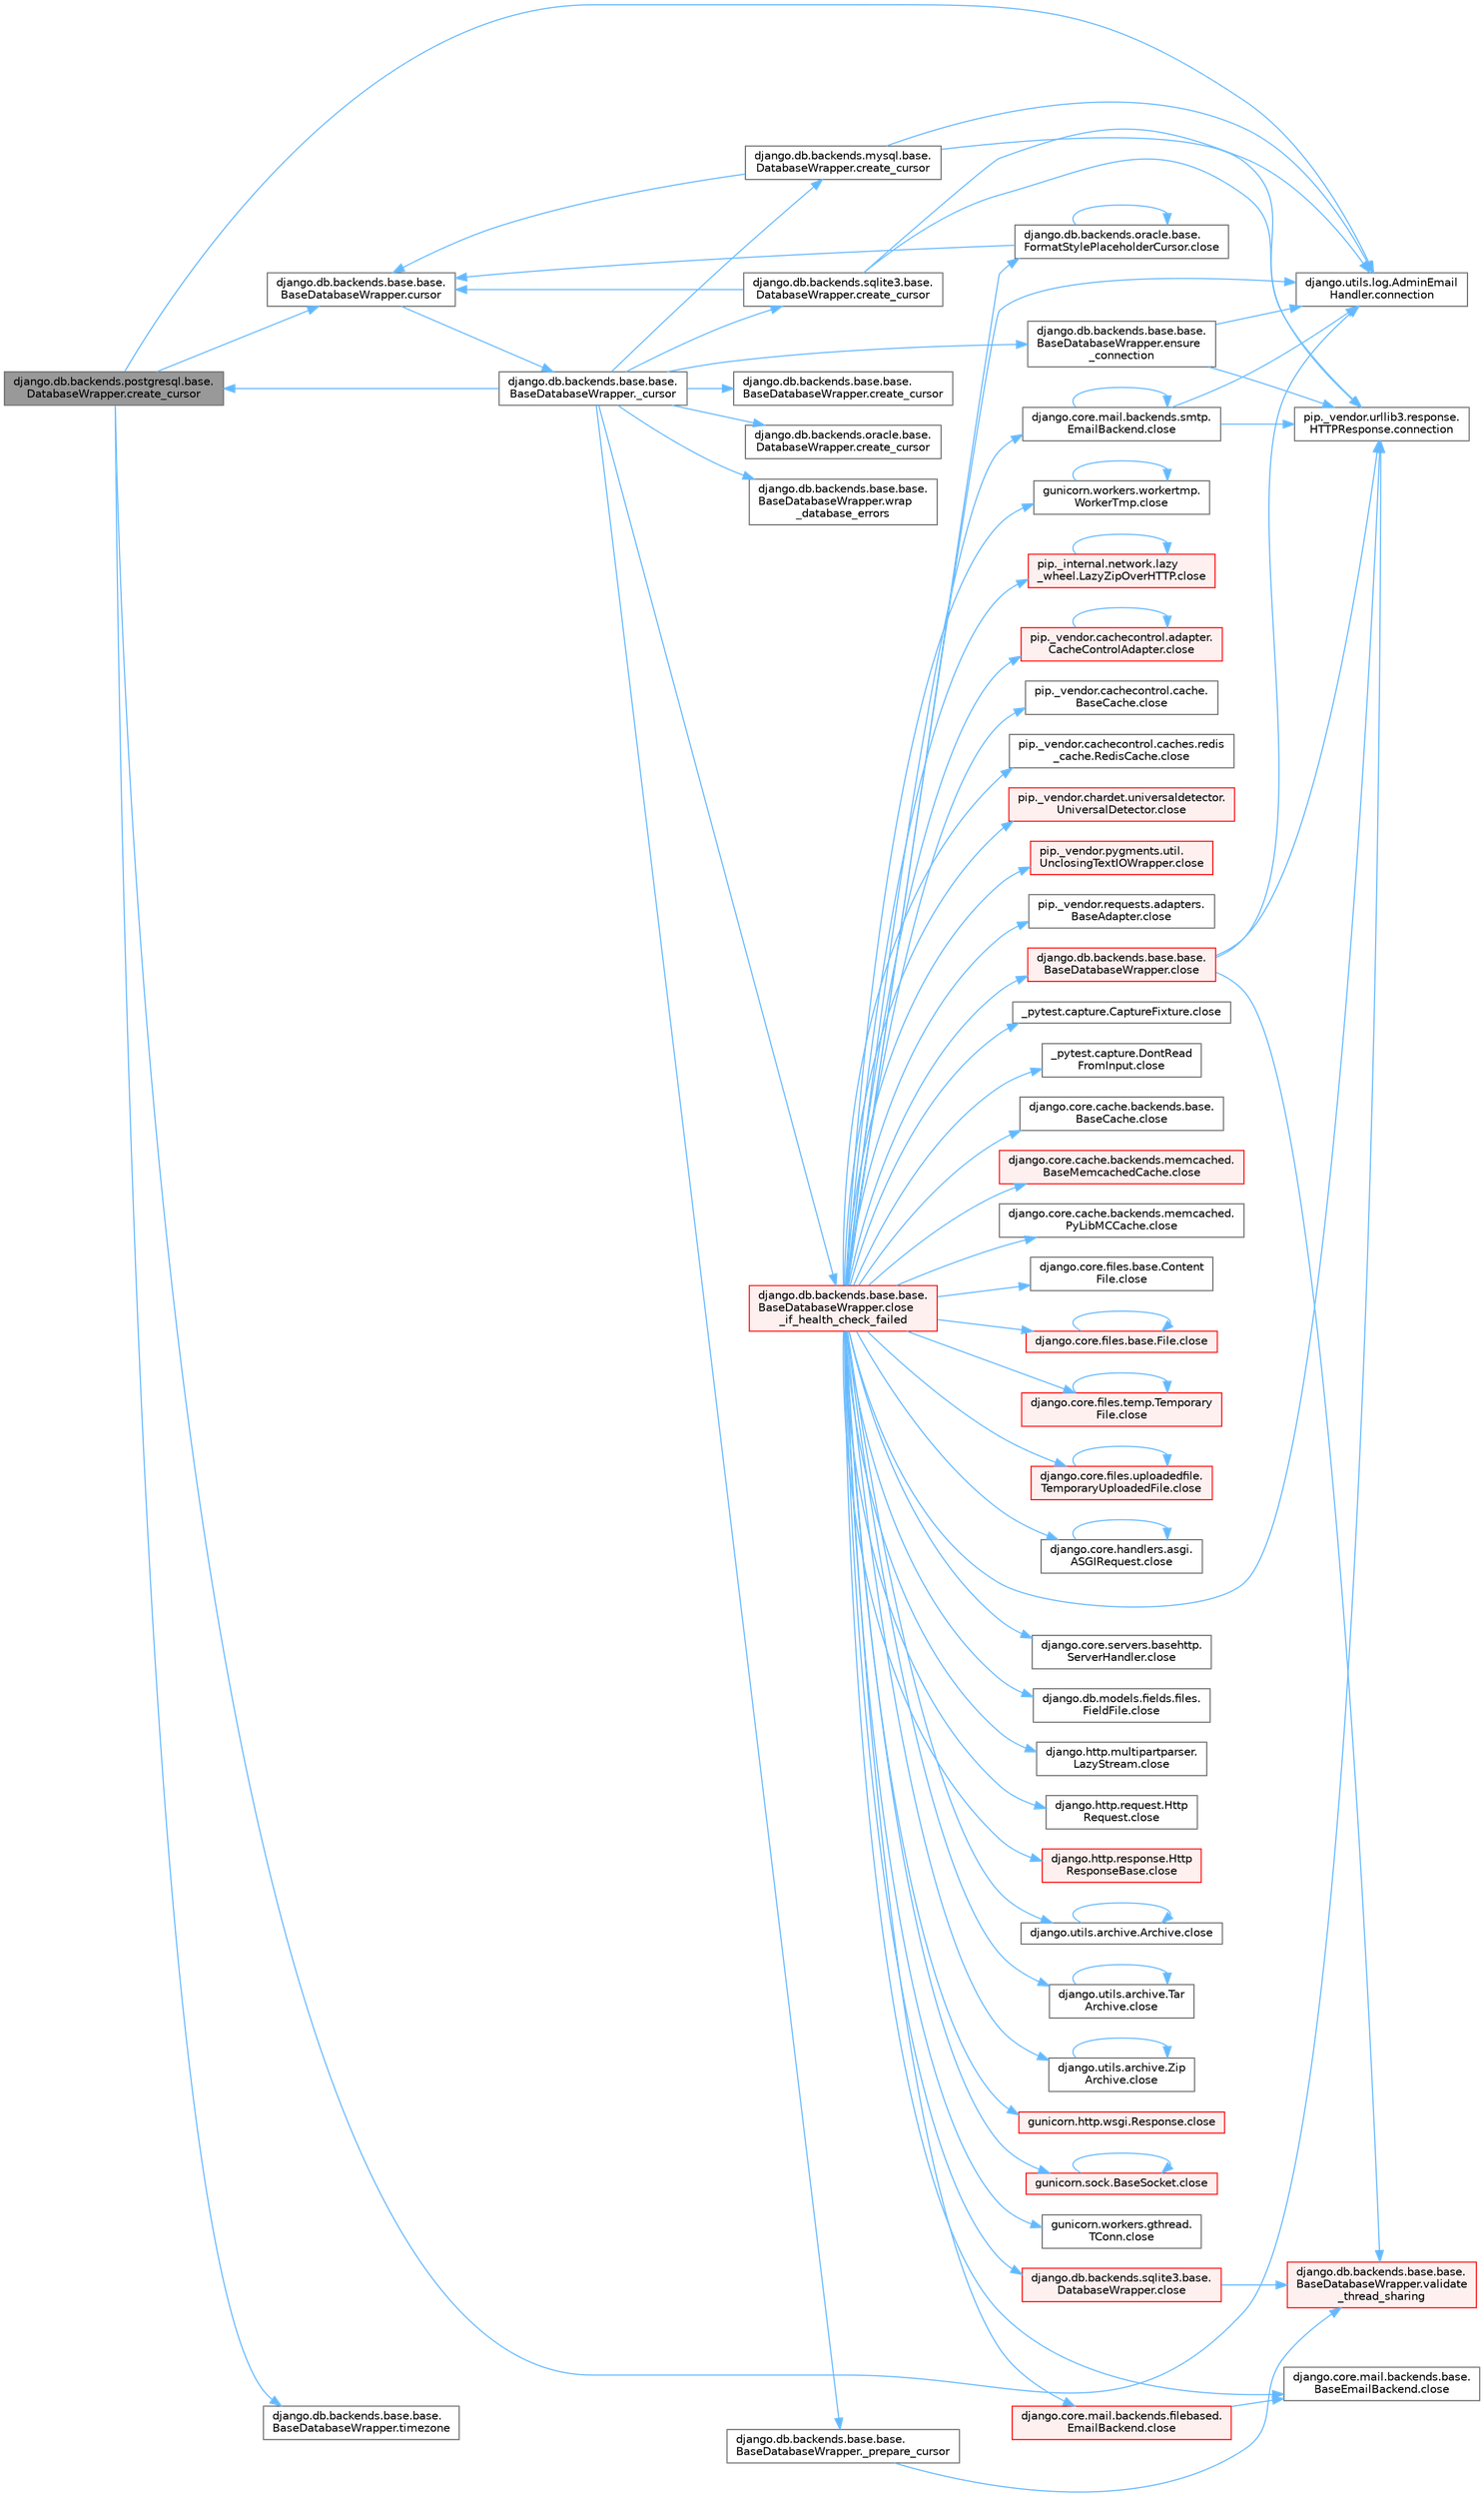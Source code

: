 digraph "django.db.backends.postgresql.base.DatabaseWrapper.create_cursor"
{
 // LATEX_PDF_SIZE
  bgcolor="transparent";
  edge [fontname=Helvetica,fontsize=10,labelfontname=Helvetica,labelfontsize=10];
  node [fontname=Helvetica,fontsize=10,shape=box,height=0.2,width=0.4];
  rankdir="LR";
  Node1 [id="Node000001",label="django.db.backends.postgresql.base.\lDatabaseWrapper.create_cursor",height=0.2,width=0.4,color="gray40", fillcolor="grey60", style="filled", fontcolor="black",tooltip=" "];
  Node1 -> Node2 [id="edge1_Node000001_Node000002",color="steelblue1",style="solid",tooltip=" "];
  Node2 [id="Node000002",label="django.utils.log.AdminEmail\lHandler.connection",height=0.2,width=0.4,color="grey40", fillcolor="white", style="filled",URL="$classdjango_1_1utils_1_1log_1_1_admin_email_handler.html#a545b5f7ec55a857fe1ca7836814a0760",tooltip=" "];
  Node1 -> Node3 [id="edge2_Node000001_Node000003",color="steelblue1",style="solid",tooltip=" "];
  Node3 [id="Node000003",label="pip._vendor.urllib3.response.\lHTTPResponse.connection",height=0.2,width=0.4,color="grey40", fillcolor="white", style="filled",URL="$classpip_1_1__vendor_1_1urllib3_1_1response_1_1_h_t_t_p_response.html#a9002314624685de3bbf9b84bdc87fef8",tooltip=" "];
  Node1 -> Node4 [id="edge3_Node000001_Node000004",color="steelblue1",style="solid",tooltip=" "];
  Node4 [id="Node000004",label="django.db.backends.base.base.\lBaseDatabaseWrapper.cursor",height=0.2,width=0.4,color="grey40", fillcolor="white", style="filled",URL="$classdjango_1_1db_1_1backends_1_1base_1_1base_1_1_base_database_wrapper.html#a36460fef236d97a41d6ed05f035509f8",tooltip=" "];
  Node4 -> Node5 [id="edge4_Node000004_Node000005",color="steelblue1",style="solid",tooltip=" "];
  Node5 [id="Node000005",label="django.db.backends.base.base.\lBaseDatabaseWrapper._cursor",height=0.2,width=0.4,color="grey40", fillcolor="white", style="filled",URL="$classdjango_1_1db_1_1backends_1_1base_1_1base_1_1_base_database_wrapper.html#a4ab6e7f33d17ad7228f40516ace60c5f",tooltip=" "];
  Node5 -> Node6 [id="edge5_Node000005_Node000006",color="steelblue1",style="solid",tooltip=" "];
  Node6 [id="Node000006",label="django.db.backends.base.base.\lBaseDatabaseWrapper._prepare_cursor",height=0.2,width=0.4,color="grey40", fillcolor="white", style="filled",URL="$classdjango_1_1db_1_1backends_1_1base_1_1base_1_1_base_database_wrapper.html#af8f50dc5cd42b79109d8a262398e6c1c",tooltip=" "];
  Node6 -> Node7 [id="edge6_Node000006_Node000007",color="steelblue1",style="solid",tooltip=" "];
  Node7 [id="Node000007",label="django.db.backends.base.base.\lBaseDatabaseWrapper.validate\l_thread_sharing",height=0.2,width=0.4,color="red", fillcolor="#FFF0F0", style="filled",URL="$classdjango_1_1db_1_1backends_1_1base_1_1base_1_1_base_database_wrapper.html#adea4e3380c08118490c13a61f2d3f89a",tooltip=" "];
  Node5 -> Node28 [id="edge7_Node000005_Node000028",color="steelblue1",style="solid",tooltip=" "];
  Node28 [id="Node000028",label="django.db.backends.base.base.\lBaseDatabaseWrapper.close\l_if_health_check_failed",height=0.2,width=0.4,color="red", fillcolor="#FFF0F0", style="filled",URL="$classdjango_1_1db_1_1backends_1_1base_1_1base_1_1_base_database_wrapper.html#a3f4d11734d2da94781f00468b6bd3981",tooltip=" "];
  Node28 -> Node29 [id="edge8_Node000028_Node000029",color="steelblue1",style="solid",tooltip=" "];
  Node29 [id="Node000029",label="_pytest.capture.CaptureFixture.close",height=0.2,width=0.4,color="grey40", fillcolor="white", style="filled",URL="$class__pytest_1_1capture_1_1_capture_fixture.html#ac018b3a02c2aff2047974ced57907cd0",tooltip=" "];
  Node28 -> Node30 [id="edge9_Node000028_Node000030",color="steelblue1",style="solid",tooltip=" "];
  Node30 [id="Node000030",label="_pytest.capture.DontRead\lFromInput.close",height=0.2,width=0.4,color="grey40", fillcolor="white", style="filled",URL="$class__pytest_1_1capture_1_1_dont_read_from_input.html#accf28daf7db40f53462752cc02bbdd32",tooltip=" "];
  Node28 -> Node31 [id="edge10_Node000028_Node000031",color="steelblue1",style="solid",tooltip=" "];
  Node31 [id="Node000031",label="django.core.cache.backends.base.\lBaseCache.close",height=0.2,width=0.4,color="grey40", fillcolor="white", style="filled",URL="$classdjango_1_1core_1_1cache_1_1backends_1_1base_1_1_base_cache.html#ae5d10e57a1ab2b99171e943370da8cf3",tooltip=" "];
  Node28 -> Node32 [id="edge11_Node000028_Node000032",color="steelblue1",style="solid",tooltip=" "];
  Node32 [id="Node000032",label="django.core.cache.backends.memcached.\lBaseMemcachedCache.close",height=0.2,width=0.4,color="red", fillcolor="#FFF0F0", style="filled",URL="$classdjango_1_1core_1_1cache_1_1backends_1_1memcached_1_1_base_memcached_cache.html#ab36ac92f106d8dacc64d539b447a5e37",tooltip=" "];
  Node28 -> Node35 [id="edge12_Node000028_Node000035",color="steelblue1",style="solid",tooltip=" "];
  Node35 [id="Node000035",label="django.core.cache.backends.memcached.\lPyLibMCCache.close",height=0.2,width=0.4,color="grey40", fillcolor="white", style="filled",URL="$classdjango_1_1core_1_1cache_1_1backends_1_1memcached_1_1_py_lib_m_c_cache.html#a76cb2e86bb346b70433dfe177597da58",tooltip=" "];
  Node28 -> Node36 [id="edge13_Node000028_Node000036",color="steelblue1",style="solid",tooltip=" "];
  Node36 [id="Node000036",label="django.core.files.base.Content\lFile.close",height=0.2,width=0.4,color="grey40", fillcolor="white", style="filled",URL="$classdjango_1_1core_1_1files_1_1base_1_1_content_file.html#a09ae22d8cfcf28936b97a8eba0fd85cb",tooltip=" "];
  Node28 -> Node37 [id="edge14_Node000028_Node000037",color="steelblue1",style="solid",tooltip=" "];
  Node37 [id="Node000037",label="django.core.files.base.File.close",height=0.2,width=0.4,color="red", fillcolor="#FFF0F0", style="filled",URL="$classdjango_1_1core_1_1files_1_1base_1_1_file.html#a0ff3dc914f2c207114a150eaac429bdc",tooltip=" "];
  Node37 -> Node37 [id="edge15_Node000037_Node000037",color="steelblue1",style="solid",tooltip=" "];
  Node28 -> Node45 [id="edge16_Node000028_Node000045",color="steelblue1",style="solid",tooltip=" "];
  Node45 [id="Node000045",label="django.core.files.temp.Temporary\lFile.close",height=0.2,width=0.4,color="red", fillcolor="#FFF0F0", style="filled",URL="$classdjango_1_1core_1_1files_1_1temp_1_1_temporary_file.html#a3137c46b13cae4e5e6fe6489e42677d5",tooltip=" "];
  Node45 -> Node45 [id="edge17_Node000045_Node000045",color="steelblue1",style="solid",tooltip=" "];
  Node28 -> Node1049 [id="edge18_Node000028_Node001049",color="steelblue1",style="solid",tooltip=" "];
  Node1049 [id="Node001049",label="django.core.files.uploadedfile.\lTemporaryUploadedFile.close",height=0.2,width=0.4,color="red", fillcolor="#FFF0F0", style="filled",URL="$classdjango_1_1core_1_1files_1_1uploadedfile_1_1_temporary_uploaded_file.html#a01ddb9d43a99baf6157c1d60b37198cd",tooltip=" "];
  Node1049 -> Node1049 [id="edge19_Node001049_Node001049",color="steelblue1",style="solid",tooltip=" "];
  Node28 -> Node1050 [id="edge20_Node000028_Node001050",color="steelblue1",style="solid",tooltip=" "];
  Node1050 [id="Node001050",label="django.core.handlers.asgi.\lASGIRequest.close",height=0.2,width=0.4,color="grey40", fillcolor="white", style="filled",URL="$classdjango_1_1core_1_1handlers_1_1asgi_1_1_a_s_g_i_request.html#a2f3a1c1c50b4cf63ef552b4f96cc4f7f",tooltip=" "];
  Node1050 -> Node1050 [id="edge21_Node001050_Node001050",color="steelblue1",style="solid",tooltip=" "];
  Node28 -> Node1051 [id="edge22_Node000028_Node001051",color="steelblue1",style="solid",tooltip=" "];
  Node1051 [id="Node001051",label="django.core.mail.backends.base.\lBaseEmailBackend.close",height=0.2,width=0.4,color="grey40", fillcolor="white", style="filled",URL="$classdjango_1_1core_1_1mail_1_1backends_1_1base_1_1_base_email_backend.html#a358a8107d966c2d82d9eb9d18565784e",tooltip=" "];
  Node28 -> Node1052 [id="edge23_Node000028_Node001052",color="steelblue1",style="solid",tooltip=" "];
  Node1052 [id="Node001052",label="django.core.mail.backends.filebased.\lEmailBackend.close",height=0.2,width=0.4,color="red", fillcolor="#FFF0F0", style="filled",URL="$classdjango_1_1core_1_1mail_1_1backends_1_1filebased_1_1_email_backend.html#af90ba8a487930e530a20ceb03669a672",tooltip=" "];
  Node1052 -> Node1051 [id="edge24_Node001052_Node001051",color="steelblue1",style="solid",tooltip=" "];
  Node28 -> Node1053 [id="edge25_Node000028_Node001053",color="steelblue1",style="solid",tooltip=" "];
  Node1053 [id="Node001053",label="django.core.mail.backends.smtp.\lEmailBackend.close",height=0.2,width=0.4,color="grey40", fillcolor="white", style="filled",URL="$classdjango_1_1core_1_1mail_1_1backends_1_1smtp_1_1_email_backend.html#a6ac7253539c4f1102986c6df417fb050",tooltip=" "];
  Node1053 -> Node1053 [id="edge26_Node001053_Node001053",color="steelblue1",style="solid",tooltip=" "];
  Node1053 -> Node2 [id="edge27_Node001053_Node000002",color="steelblue1",style="solid",tooltip=" "];
  Node1053 -> Node3 [id="edge28_Node001053_Node000003",color="steelblue1",style="solid",tooltip=" "];
  Node28 -> Node1054 [id="edge29_Node000028_Node001054",color="steelblue1",style="solid",tooltip=" "];
  Node1054 [id="Node001054",label="django.core.servers.basehttp.\lServerHandler.close",height=0.2,width=0.4,color="grey40", fillcolor="white", style="filled",URL="$classdjango_1_1core_1_1servers_1_1basehttp_1_1_server_handler.html#a67022bc1dc85a75307901027d41a6a61",tooltip=" "];
  Node28 -> Node1055 [id="edge30_Node000028_Node001055",color="steelblue1",style="solid",tooltip=" "];
  Node1055 [id="Node001055",label="django.db.backends.base.base.\lBaseDatabaseWrapper.close",height=0.2,width=0.4,color="red", fillcolor="#FFF0F0", style="filled",URL="$classdjango_1_1db_1_1backends_1_1base_1_1base_1_1_base_database_wrapper.html#a01214a9b91408274fbc34cb062baf2bc",tooltip=" "];
  Node1055 -> Node2 [id="edge31_Node001055_Node000002",color="steelblue1",style="solid",tooltip=" "];
  Node1055 -> Node3 [id="edge32_Node001055_Node000003",color="steelblue1",style="solid",tooltip=" "];
  Node1055 -> Node7 [id="edge33_Node001055_Node000007",color="steelblue1",style="solid",tooltip=" "];
  Node28 -> Node1060 [id="edge34_Node000028_Node001060",color="steelblue1",style="solid",tooltip=" "];
  Node1060 [id="Node001060",label="django.db.backends.oracle.base.\lFormatStylePlaceholderCursor.close",height=0.2,width=0.4,color="grey40", fillcolor="white", style="filled",URL="$classdjango_1_1db_1_1backends_1_1oracle_1_1base_1_1_format_style_placeholder_cursor.html#aebbf24b6a824d4e0fb370ce417d41f93",tooltip=" "];
  Node1060 -> Node1060 [id="edge35_Node001060_Node001060",color="steelblue1",style="solid",tooltip=" "];
  Node1060 -> Node4 [id="edge36_Node001060_Node000004",color="steelblue1",style="solid",tooltip=" "];
  Node28 -> Node1061 [id="edge37_Node000028_Node001061",color="steelblue1",style="solid",tooltip=" "];
  Node1061 [id="Node001061",label="django.db.backends.sqlite3.base.\lDatabaseWrapper.close",height=0.2,width=0.4,color="red", fillcolor="#FFF0F0", style="filled",URL="$classdjango_1_1db_1_1backends_1_1sqlite3_1_1base_1_1_database_wrapper.html#accb46eb6dd574171611ec4912f677d3f",tooltip=" "];
  Node1061 -> Node7 [id="edge38_Node001061_Node000007",color="steelblue1",style="solid",tooltip=" "];
  Node28 -> Node1064 [id="edge39_Node000028_Node001064",color="steelblue1",style="solid",tooltip=" "];
  Node1064 [id="Node001064",label="django.db.models.fields.files.\lFieldFile.close",height=0.2,width=0.4,color="grey40", fillcolor="white", style="filled",URL="$classdjango_1_1db_1_1models_1_1fields_1_1files_1_1_field_file.html#a7764f6ac41d2cf2e0e60639dff4d7f03",tooltip=" "];
  Node28 -> Node1065 [id="edge40_Node000028_Node001065",color="steelblue1",style="solid",tooltip=" "];
  Node1065 [id="Node001065",label="django.http.multipartparser.\lLazyStream.close",height=0.2,width=0.4,color="grey40", fillcolor="white", style="filled",URL="$classdjango_1_1http_1_1multipartparser_1_1_lazy_stream.html#a8cc031a8e3e86872b4d5d12ebb448573",tooltip=" "];
  Node28 -> Node1066 [id="edge41_Node000028_Node001066",color="steelblue1",style="solid",tooltip=" "];
  Node1066 [id="Node001066",label="django.http.request.Http\lRequest.close",height=0.2,width=0.4,color="grey40", fillcolor="white", style="filled",URL="$classdjango_1_1http_1_1request_1_1_http_request.html#a13db25295d57830ab61aed1a8339842e",tooltip=" "];
  Node28 -> Node1067 [id="edge42_Node000028_Node001067",color="steelblue1",style="solid",tooltip=" "];
  Node1067 [id="Node001067",label="django.http.response.Http\lResponseBase.close",height=0.2,width=0.4,color="red", fillcolor="#FFF0F0", style="filled",URL="$classdjango_1_1http_1_1response_1_1_http_response_base.html#a2e18a8319fb2b68853f032a3a1e93ffe",tooltip=" "];
  Node28 -> Node1068 [id="edge43_Node000028_Node001068",color="steelblue1",style="solid",tooltip=" "];
  Node1068 [id="Node001068",label="django.utils.archive.Archive.close",height=0.2,width=0.4,color="grey40", fillcolor="white", style="filled",URL="$classdjango_1_1utils_1_1archive_1_1_archive.html#a5fe062c89d687d218982c9c523c74c2a",tooltip=" "];
  Node1068 -> Node1068 [id="edge44_Node001068_Node001068",color="steelblue1",style="solid",tooltip=" "];
  Node28 -> Node1069 [id="edge45_Node000028_Node001069",color="steelblue1",style="solid",tooltip=" "];
  Node1069 [id="Node001069",label="django.utils.archive.Tar\lArchive.close",height=0.2,width=0.4,color="grey40", fillcolor="white", style="filled",URL="$classdjango_1_1utils_1_1archive_1_1_tar_archive.html#a9f92da2fc83a8bf18400412a9cf77836",tooltip=" "];
  Node1069 -> Node1069 [id="edge46_Node001069_Node001069",color="steelblue1",style="solid",tooltip=" "];
  Node28 -> Node1070 [id="edge47_Node000028_Node001070",color="steelblue1",style="solid",tooltip=" "];
  Node1070 [id="Node001070",label="django.utils.archive.Zip\lArchive.close",height=0.2,width=0.4,color="grey40", fillcolor="white", style="filled",URL="$classdjango_1_1utils_1_1archive_1_1_zip_archive.html#a72926f0c232970ff5bf94a7082dd5ac9",tooltip=" "];
  Node1070 -> Node1070 [id="edge48_Node001070_Node001070",color="steelblue1",style="solid",tooltip=" "];
  Node28 -> Node1071 [id="edge49_Node000028_Node001071",color="steelblue1",style="solid",tooltip=" "];
  Node1071 [id="Node001071",label="gunicorn.http.wsgi.Response.close",height=0.2,width=0.4,color="red", fillcolor="#FFF0F0", style="filled",URL="$classgunicorn_1_1http_1_1wsgi_1_1_response.html#a046ea28916c2a721d57a5852261bef24",tooltip=" "];
  Node28 -> Node1078 [id="edge50_Node000028_Node001078",color="steelblue1",style="solid",tooltip=" "];
  Node1078 [id="Node001078",label="gunicorn.sock.BaseSocket.close",height=0.2,width=0.4,color="red", fillcolor="#FFF0F0", style="filled",URL="$classgunicorn_1_1sock_1_1_base_socket.html#af2002e81bf30cc8c6614f9568af6ef06",tooltip=" "];
  Node1078 -> Node1078 [id="edge51_Node001078_Node001078",color="steelblue1",style="solid",tooltip=" "];
  Node28 -> Node1120 [id="edge52_Node000028_Node001120",color="steelblue1",style="solid",tooltip=" "];
  Node1120 [id="Node001120",label="gunicorn.workers.gthread.\lTConn.close",height=0.2,width=0.4,color="grey40", fillcolor="white", style="filled",URL="$classgunicorn_1_1workers_1_1gthread_1_1_t_conn.html#aa302868e132a81509a48f46789d6afc4",tooltip=" "];
  Node28 -> Node1121 [id="edge53_Node000028_Node001121",color="steelblue1",style="solid",tooltip=" "];
  Node1121 [id="Node001121",label="gunicorn.workers.workertmp.\lWorkerTmp.close",height=0.2,width=0.4,color="grey40", fillcolor="white", style="filled",URL="$classgunicorn_1_1workers_1_1workertmp_1_1_worker_tmp.html#ae6bf726cee2be8f52fa4bbe0f868d3c6",tooltip=" "];
  Node1121 -> Node1121 [id="edge54_Node001121_Node001121",color="steelblue1",style="solid",tooltip=" "];
  Node28 -> Node1122 [id="edge55_Node000028_Node001122",color="steelblue1",style="solid",tooltip=" "];
  Node1122 [id="Node001122",label="pip._internal.network.lazy\l_wheel.LazyZipOverHTTP.close",height=0.2,width=0.4,color="red", fillcolor="#FFF0F0", style="filled",URL="$classpip_1_1__internal_1_1network_1_1lazy__wheel_1_1_lazy_zip_over_h_t_t_p.html#a6aeec11453c683f141b9fe121163a8d0",tooltip=" "];
  Node1122 -> Node1122 [id="edge56_Node001122_Node001122",color="steelblue1",style="solid",tooltip=" "];
  Node28 -> Node1123 [id="edge57_Node000028_Node001123",color="steelblue1",style="solid",tooltip=" "];
  Node1123 [id="Node001123",label="pip._vendor.cachecontrol.adapter.\lCacheControlAdapter.close",height=0.2,width=0.4,color="red", fillcolor="#FFF0F0", style="filled",URL="$classpip_1_1__vendor_1_1cachecontrol_1_1adapter_1_1_cache_control_adapter.html#a085c6ea7434042e9af7286a8875fb646",tooltip=" "];
  Node1123 -> Node1123 [id="edge58_Node001123_Node001123",color="steelblue1",style="solid",tooltip=" "];
  Node28 -> Node1126 [id="edge59_Node000028_Node001126",color="steelblue1",style="solid",tooltip=" "];
  Node1126 [id="Node001126",label="pip._vendor.cachecontrol.cache.\lBaseCache.close",height=0.2,width=0.4,color="grey40", fillcolor="white", style="filled",URL="$classpip_1_1__vendor_1_1cachecontrol_1_1cache_1_1_base_cache.html#aed3b918393d941c531ffda7afa8968c5",tooltip=" "];
  Node28 -> Node1127 [id="edge60_Node000028_Node001127",color="steelblue1",style="solid",tooltip=" "];
  Node1127 [id="Node001127",label="pip._vendor.cachecontrol.caches.redis\l_cache.RedisCache.close",height=0.2,width=0.4,color="grey40", fillcolor="white", style="filled",URL="$classpip_1_1__vendor_1_1cachecontrol_1_1caches_1_1redis__cache_1_1_redis_cache.html#a3703f11cd74de5a2d416b33208df6710",tooltip=" "];
  Node28 -> Node1128 [id="edge61_Node000028_Node001128",color="steelblue1",style="solid",tooltip=" "];
  Node1128 [id="Node001128",label="pip._vendor.chardet.universaldetector.\lUniversalDetector.close",height=0.2,width=0.4,color="red", fillcolor="#FFF0F0", style="filled",URL="$classpip_1_1__vendor_1_1chardet_1_1universaldetector_1_1_universal_detector.html#a2a729e7ae145e4953628aac35a1478d1",tooltip=" "];
  Node28 -> Node1135 [id="edge62_Node000028_Node001135",color="steelblue1",style="solid",tooltip=" "];
  Node1135 [id="Node001135",label="pip._vendor.pygments.util.\lUnclosingTextIOWrapper.close",height=0.2,width=0.4,color="red", fillcolor="#FFF0F0", style="filled",URL="$classpip_1_1__vendor_1_1pygments_1_1util_1_1_unclosing_text_i_o_wrapper.html#a8b7334932e365946b03244a148e50846",tooltip=" "];
  Node28 -> Node3088 [id="edge63_Node000028_Node003088",color="steelblue1",style="solid",tooltip=" "];
  Node3088 [id="Node003088",label="pip._vendor.requests.adapters.\lBaseAdapter.close",height=0.2,width=0.4,color="grey40", fillcolor="white", style="filled",URL="$classpip_1_1__vendor_1_1requests_1_1adapters_1_1_base_adapter.html#ab52f259a4633310e303f4ac6b07eb1e5",tooltip=" "];
  Node28 -> Node2 [id="edge64_Node000028_Node000002",color="steelblue1",style="solid",tooltip=" "];
  Node28 -> Node3 [id="edge65_Node000028_Node000003",color="steelblue1",style="solid",tooltip=" "];
  Node5 -> Node4245 [id="edge66_Node000005_Node004245",color="steelblue1",style="solid",tooltip=" "];
  Node4245 [id="Node004245",label="django.db.backends.base.base.\lBaseDatabaseWrapper.create_cursor",height=0.2,width=0.4,color="grey40", fillcolor="white", style="filled",URL="$classdjango_1_1db_1_1backends_1_1base_1_1base_1_1_base_database_wrapper.html#ad5770c39dbfca2cff60c756f9da65e7e",tooltip=" "];
  Node5 -> Node4246 [id="edge67_Node000005_Node004246",color="steelblue1",style="solid",tooltip=" "];
  Node4246 [id="Node004246",label="django.db.backends.mysql.base.\lDatabaseWrapper.create_cursor",height=0.2,width=0.4,color="grey40", fillcolor="white", style="filled",URL="$classdjango_1_1db_1_1backends_1_1mysql_1_1base_1_1_database_wrapper.html#a0ff5c552844653c9008b2c1c843cb949",tooltip=" "];
  Node4246 -> Node2 [id="edge68_Node004246_Node000002",color="steelblue1",style="solid",tooltip=" "];
  Node4246 -> Node3 [id="edge69_Node004246_Node000003",color="steelblue1",style="solid",tooltip=" "];
  Node4246 -> Node4 [id="edge70_Node004246_Node000004",color="steelblue1",style="solid",tooltip=" "];
  Node5 -> Node4247 [id="edge71_Node000005_Node004247",color="steelblue1",style="solid",tooltip=" "];
  Node4247 [id="Node004247",label="django.db.backends.oracle.base.\lDatabaseWrapper.create_cursor",height=0.2,width=0.4,color="grey40", fillcolor="white", style="filled",URL="$classdjango_1_1db_1_1backends_1_1oracle_1_1base_1_1_database_wrapper.html#a82a148a124e32910f7432160ddc47da4",tooltip=" "];
  Node5 -> Node1 [id="edge72_Node000005_Node000001",color="steelblue1",style="solid",tooltip=" "];
  Node5 -> Node4248 [id="edge73_Node000005_Node004248",color="steelblue1",style="solid",tooltip=" "];
  Node4248 [id="Node004248",label="django.db.backends.sqlite3.base.\lDatabaseWrapper.create_cursor",height=0.2,width=0.4,color="grey40", fillcolor="white", style="filled",URL="$classdjango_1_1db_1_1backends_1_1sqlite3_1_1base_1_1_database_wrapper.html#a432ac337ae585453ec5c6c37a42ba892",tooltip=" "];
  Node4248 -> Node2 [id="edge74_Node004248_Node000002",color="steelblue1",style="solid",tooltip=" "];
  Node4248 -> Node3 [id="edge75_Node004248_Node000003",color="steelblue1",style="solid",tooltip=" "];
  Node4248 -> Node4 [id="edge76_Node004248_Node000004",color="steelblue1",style="solid",tooltip=" "];
  Node5 -> Node4259 [id="edge77_Node000005_Node004259",color="steelblue1",style="solid",tooltip=" "];
  Node4259 [id="Node004259",label="django.db.backends.base.base.\lBaseDatabaseWrapper.ensure\l_connection",height=0.2,width=0.4,color="grey40", fillcolor="white", style="filled",URL="$classdjango_1_1db_1_1backends_1_1base_1_1base_1_1_base_database_wrapper.html#a92c7bfe2efb05b06bb23cc7de201dbb5",tooltip=" "];
  Node4259 -> Node2 [id="edge78_Node004259_Node000002",color="steelblue1",style="solid",tooltip=" "];
  Node4259 -> Node3 [id="edge79_Node004259_Node000003",color="steelblue1",style="solid",tooltip=" "];
  Node5 -> Node1057 [id="edge80_Node000005_Node001057",color="steelblue1",style="solid",tooltip=" "];
  Node1057 [id="Node001057",label="django.db.backends.base.base.\lBaseDatabaseWrapper.wrap\l_database_errors",height=0.2,width=0.4,color="grey40", fillcolor="white", style="filled",URL="$classdjango_1_1db_1_1backends_1_1base_1_1base_1_1_base_database_wrapper.html#a050bf6b64d53029621c20b8f56b13596",tooltip=" "];
  Node1 -> Node1102 [id="edge81_Node000001_Node001102",color="steelblue1",style="solid",tooltip=" "];
  Node1102 [id="Node001102",label="django.db.backends.base.base.\lBaseDatabaseWrapper.timezone",height=0.2,width=0.4,color="grey40", fillcolor="white", style="filled",URL="$classdjango_1_1db_1_1backends_1_1base_1_1base_1_1_base_database_wrapper.html#a7a936afe6422dca268aedad623f7d964",tooltip=" "];
}
